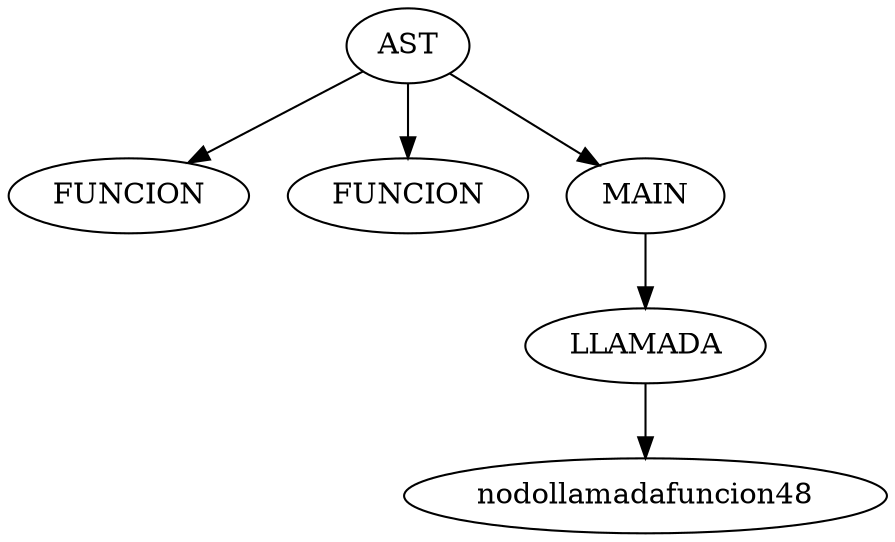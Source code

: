 digraph G {
principal[label="AST"];

                   
        nodofuncion22[label="FUNCION"];
        

                   principal -> nodofuncion22;

                   
        nodofuncion63[label="FUNCION"];
        

                   principal -> nodofuncion63;

                   
        nodomain71[label="MAIN"];
        nodollamadanodomain71[label="LLAMADA"];
        
        nodomain71 -> nodollamadanodomain71;
        nodollamadanodomain71 -> nodollamadafuncion48;
        

                   principal -> nodomain71;
}